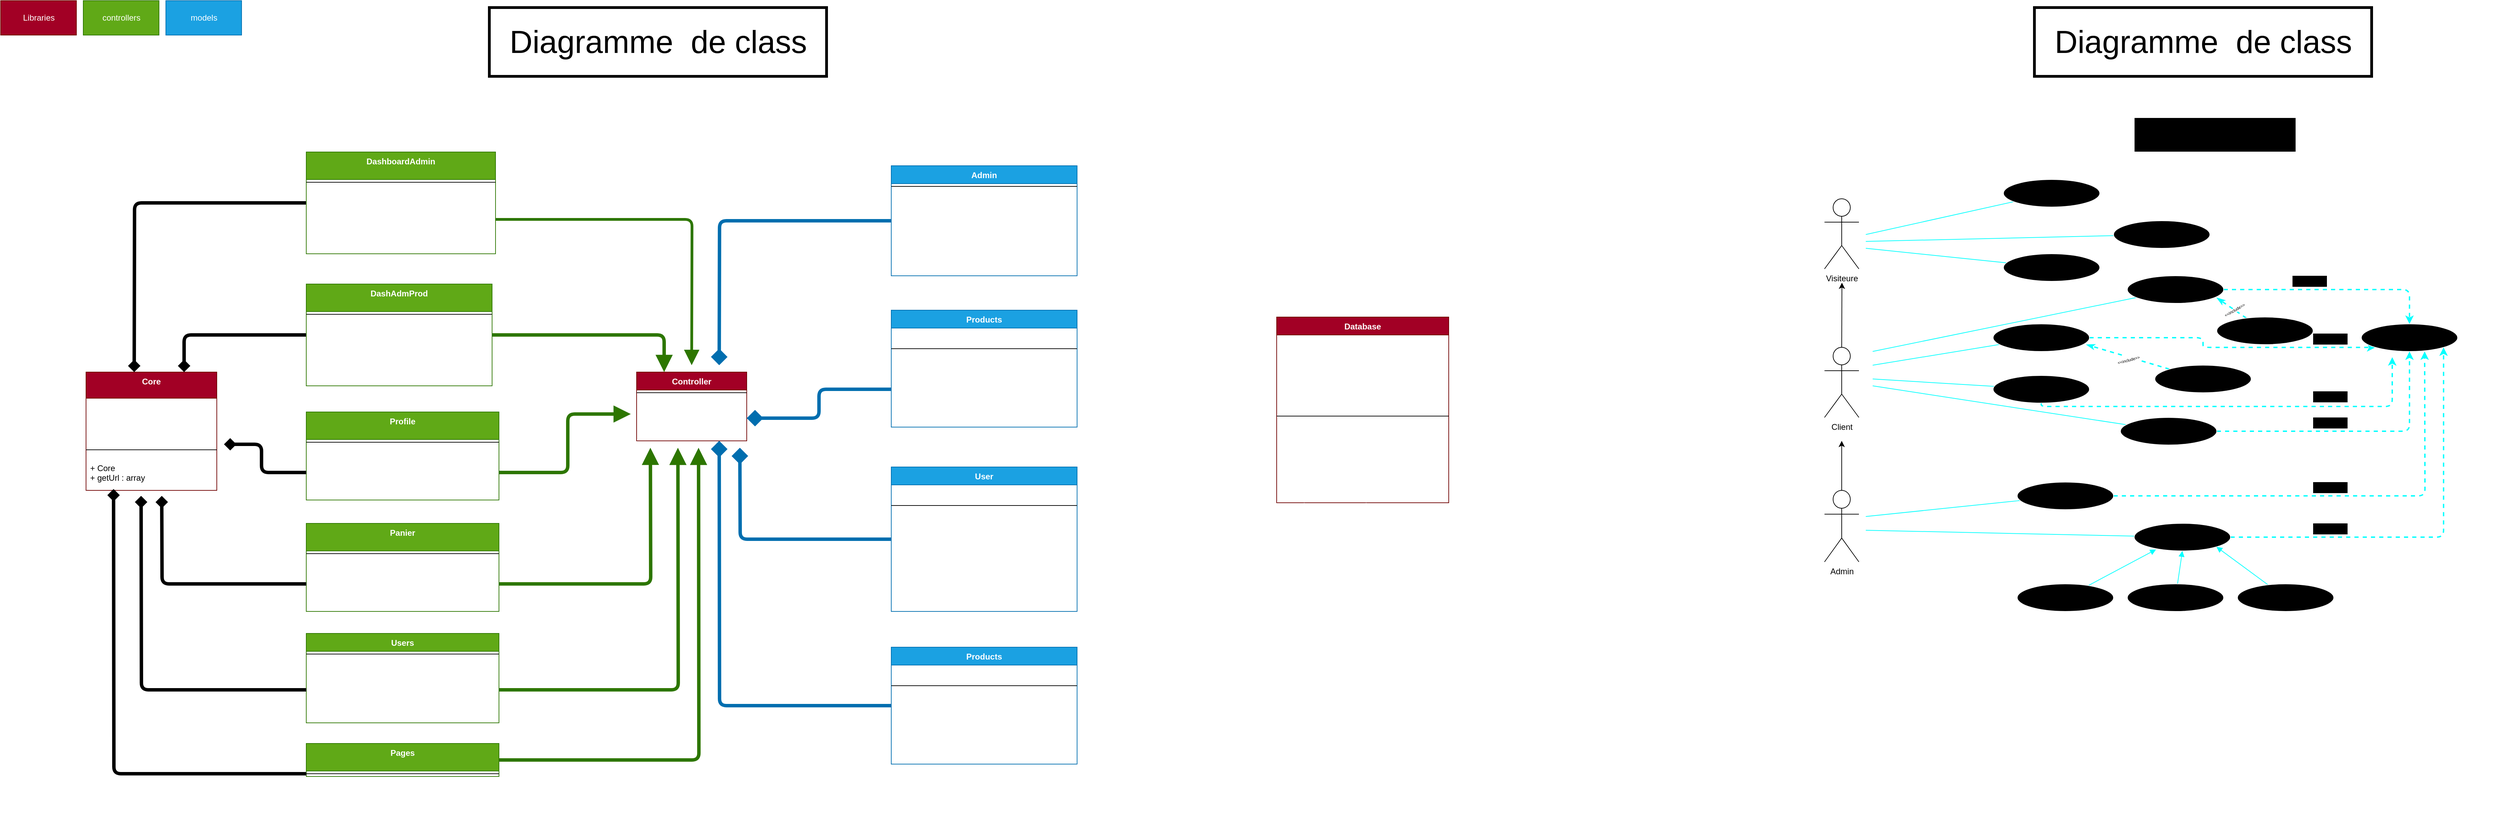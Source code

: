 <mxfile>
    <diagram id="2QA6UR-krt0bM7Kzs4Fd" name="Page-1">
        <mxGraphModel dx="762" dy="575" grid="1" gridSize="10" guides="1" tooltips="1" connect="1" arrows="1" fold="1" page="1" pageScale="1" pageWidth="827" pageHeight="1169" math="0" shadow="0">
            <root>
                <mxCell id="0"/>
                <mxCell id="1" parent="0"/>
                <mxCell id="36" value="Core" style="swimlane;fontStyle=1;align=center;verticalAlign=top;childLayout=stackLayout;horizontal=1;startSize=38;horizontalStack=0;resizeParent=1;resizeParentMax=0;resizeLast=0;collapsible=1;marginBottom=0;fillColor=#a20025;fontColor=#ffffff;strokeColor=#6F0000;" parent="1" vertex="1">
                    <mxGeometry x="124" y="540" width="190" height="172" as="geometry"/>
                </mxCell>
                <mxCell id="37" value="# currentController : string&#10;# currentMethod:string&#10;# params: array" style="text;strokeColor=none;fillColor=none;align=left;verticalAlign=top;spacingLeft=4;spacingRight=4;overflow=hidden;rotatable=0;points=[[0,0.5],[1,0.5]];portConstraint=eastwest;fontColor=#FFFFFF;" parent="36" vertex="1">
                    <mxGeometry y="38" width="190" height="62" as="geometry"/>
                </mxCell>
                <mxCell id="38" value="" style="line;strokeWidth=1;fillColor=none;align=left;verticalAlign=middle;spacingTop=-1;spacingLeft=3;spacingRight=3;rotatable=0;labelPosition=right;points=[];portConstraint=eastwest;" parent="36" vertex="1">
                    <mxGeometry y="100" width="190" height="26" as="geometry"/>
                </mxCell>
                <mxCell id="39" value="+ Core &#10;+ getUrl : array " style="text;strokeColor=none;fillColor=none;align=left;verticalAlign=top;spacingLeft=4;spacingRight=4;overflow=hidden;rotatable=0;points=[[0,0.5],[1,0.5]];portConstraint=eastwest;" parent="36" vertex="1">
                    <mxGeometry y="126" width="190" height="46" as="geometry"/>
                </mxCell>
                <mxCell id="40" value="Controller" style="swimlane;fontStyle=1;align=center;verticalAlign=top;childLayout=stackLayout;horizontal=1;startSize=26;horizontalStack=0;resizeParent=1;resizeParentMax=0;resizeLast=0;collapsible=1;marginBottom=0;fontColor=#ffffff;fillColor=#a20025;strokeColor=#6F0000;" parent="1" vertex="1">
                    <mxGeometry x="924" y="540" width="160" height="100" as="geometry"/>
                </mxCell>
                <mxCell id="42" value="" style="line;strokeWidth=1;fillColor=none;align=left;verticalAlign=middle;spacingTop=-1;spacingLeft=3;spacingRight=3;rotatable=0;labelPosition=right;points=[];portConstraint=eastwest;fontColor=#FFFFFF;" parent="40" vertex="1">
                    <mxGeometry y="26" width="160" height="8" as="geometry"/>
                </mxCell>
                <mxCell id="43" value="+ model(model: string)&#10;+ view(view:string)" style="text;strokeColor=none;fillColor=none;align=left;verticalAlign=top;spacingLeft=4;spacingRight=4;overflow=hidden;rotatable=0;points=[[0,0.5],[1,0.5]];portConstraint=eastwest;fontColor=#FFFFFF;" parent="40" vertex="1">
                    <mxGeometry y="34" width="160" height="66" as="geometry"/>
                </mxCell>
                <mxCell id="44" value="Database" style="swimlane;fontStyle=1;align=center;verticalAlign=top;childLayout=stackLayout;horizontal=1;startSize=26;horizontalStack=0;resizeParent=1;resizeParentMax=0;resizeLast=0;collapsible=1;marginBottom=0;fontColor=#ffffff;fillColor=#a20025;strokeColor=#6F0000;" parent="1" vertex="1">
                    <mxGeometry x="1854" y="460" width="250" height="270" as="geometry"/>
                </mxCell>
                <mxCell id="45" value="- host:string&#10;- user : string&#10;- pass : string&#10;- dbname : string&#10;- dbh : string&#10;- stmt : string&#10;- error : string" style="text;strokeColor=none;fillColor=none;align=left;verticalAlign=top;spacingLeft=4;spacingRight=4;overflow=hidden;rotatable=0;points=[[0,0.5],[1,0.5]];portConstraint=eastwest;fontColor=#FFFFFF;" parent="44" vertex="1">
                    <mxGeometry y="26" width="250" height="114" as="geometry"/>
                </mxCell>
                <mxCell id="46" value="" style="line;strokeWidth=1;fillColor=none;align=left;verticalAlign=middle;spacingTop=-1;spacingLeft=3;spacingRight=3;rotatable=0;labelPosition=right;points=[];portConstraint=eastwest;fontColor=#FFFFFF;" parent="44" vertex="1">
                    <mxGeometry y="140" width="250" height="8" as="geometry"/>
                </mxCell>
                <mxCell id="47" value="+ Database&#10;+ query (sql : string)&#10;+ bind(param:string,value:string,type: null)&#10;+ execute&#10;+ resultSet(): array&#10;+ single() : obj&#10;+ rowCount() : " style="text;strokeColor=none;fillColor=none;align=left;verticalAlign=top;spacingLeft=4;spacingRight=4;overflow=hidden;rotatable=0;points=[[0,0.5],[1,0.5]];portConstraint=eastwest;fontColor=#FFFFFF;" parent="44" vertex="1">
                    <mxGeometry y="148" width="250" height="122" as="geometry"/>
                </mxCell>
                <mxCell id="124" style="edgeStyle=orthogonalEdgeStyle;jumpStyle=none;jumpSize=21;html=1;endArrow=diamond;endFill=1;startSize=14;endSize=12;strokeColor=#006EAF;strokeWidth=5;fillColor=#1ba1e2;" parent="1" source="48" edge="1">
                    <mxGeometry relative="1" as="geometry">
                        <mxPoint x="1044" y="530" as="targetPoint"/>
                    </mxGeometry>
                </mxCell>
                <mxCell id="125" style="edgeStyle=orthogonalEdgeStyle;jumpStyle=none;jumpSize=21;html=1;endArrow=diamond;endFill=1;startSize=14;endSize=12;strokeColor=#FFFFFF;strokeWidth=5;" parent="1" source="48" edge="1">
                    <mxGeometry relative="1" as="geometry">
                        <mxPoint x="2034" y="450" as="targetPoint"/>
                    </mxGeometry>
                </mxCell>
                <mxCell id="48" value="Admin" style="swimlane;fontStyle=1;align=center;verticalAlign=top;childLayout=stackLayout;horizontal=1;startSize=26;horizontalStack=0;resizeParent=1;resizeParentMax=0;resizeLast=0;collapsible=1;marginBottom=0;fontColor=#ffffff;fillColor=#1ba1e2;strokeColor=#006EAF;" parent="1" vertex="1">
                    <mxGeometry x="1294" y="240" width="270" height="160" as="geometry"/>
                </mxCell>
                <mxCell id="50" value="" style="line;strokeWidth=1;fillColor=none;align=left;verticalAlign=middle;spacingTop=-1;spacingLeft=3;spacingRight=3;rotatable=0;labelPosition=right;points=[];portConstraint=eastwest;fontColor=#FFFFFF;" parent="48" vertex="1">
                    <mxGeometry y="26" width="270" height="8" as="geometry"/>
                </mxCell>
                <mxCell id="49" value="- db : string" style="text;strokeColor=none;fillColor=none;align=left;verticalAlign=top;spacingLeft=4;spacingRight=4;overflow=hidden;rotatable=0;points=[[0,0.5],[1,0.5]];portConstraint=eastwest;fontColor=#FFFFFF;" parent="48" vertex="1">
                    <mxGeometry y="34" width="270" height="26" as="geometry"/>
                </mxCell>
                <mxCell id="51" value="+ Admin&#10;+ signin (email, password)&#10;+ findAdminByEmail(email)&#10;+ findAdminByEmailAndReturnAdminData($id)" style="text;strokeColor=none;fillColor=none;align=left;verticalAlign=top;spacingLeft=4;spacingRight=4;overflow=hidden;rotatable=0;points=[[0,0.5],[1,0.5]];portConstraint=eastwest;fontColor=#FFFFFF;" parent="48" vertex="1">
                    <mxGeometry y="60" width="270" height="100" as="geometry"/>
                </mxCell>
                <mxCell id="52" value="Libraries" style="html=1;fontColor=#ffffff;fillColor=#a20025;strokeColor=#6F0000;" parent="1" vertex="1">
                    <mxGeometry width="110" height="50" as="geometry"/>
                </mxCell>
                <mxCell id="53" value="controllers" style="html=1;fontColor=#ffffff;fillColor=#60a917;strokeColor=#2D7600;" parent="1" vertex="1">
                    <mxGeometry x="120" width="110" height="50" as="geometry"/>
                </mxCell>
                <mxCell id="54" value="models" style="html=1;fontColor=#ffffff;fillColor=#1ba1e2;strokeColor=#006EAF;" parent="1" vertex="1">
                    <mxGeometry x="240" width="110" height="50" as="geometry"/>
                </mxCell>
                <mxCell id="122" style="edgeStyle=orthogonalEdgeStyle;jumpStyle=none;jumpSize=21;html=1;endArrow=diamond;endFill=1;startSize=14;endSize=12;strokeColor=#006EAF;strokeWidth=5;fillColor=#1ba1e2;" parent="1" source="60" edge="1">
                    <mxGeometry relative="1" as="geometry">
                        <mxPoint x="1074" y="650" as="targetPoint"/>
                    </mxGeometry>
                </mxCell>
                <mxCell id="128" style="edgeStyle=orthogonalEdgeStyle;jumpStyle=none;jumpSize=21;html=1;endArrow=diamond;endFill=1;startSize=14;endSize=12;strokeColor=#FFFFFF;strokeWidth=5;" parent="1" source="60" edge="1">
                    <mxGeometry relative="1" as="geometry">
                        <mxPoint x="1894" y="730" as="targetPoint"/>
                        <Array as="points">
                            <mxPoint x="1894" y="783"/>
                        </Array>
                    </mxGeometry>
                </mxCell>
                <mxCell id="60" value="User" style="swimlane;fontStyle=1;align=center;verticalAlign=top;childLayout=stackLayout;horizontal=1;startSize=26;horizontalStack=0;resizeParent=1;resizeParentMax=0;resizeLast=0;collapsible=1;marginBottom=0;fontColor=#ffffff;fillColor=#1ba1e2;strokeColor=#006EAF;" parent="1" vertex="1">
                    <mxGeometry x="1294" y="678" width="270" height="210" as="geometry"/>
                </mxCell>
                <mxCell id="61" value="- db : string" style="text;strokeColor=none;fillColor=none;align=left;verticalAlign=top;spacingLeft=4;spacingRight=4;overflow=hidden;rotatable=0;points=[[0,0.5],[1,0.5]];portConstraint=eastwest;fontColor=#FFFFFF;" parent="60" vertex="1">
                    <mxGeometry y="26" width="270" height="26" as="geometry"/>
                </mxCell>
                <mxCell id="62" value="" style="line;strokeWidth=1;fillColor=none;align=left;verticalAlign=middle;spacingTop=-1;spacingLeft=3;spacingRight=3;rotatable=0;labelPosition=right;points=[];portConstraint=eastwest;fontColor=#FFFFFF;" parent="60" vertex="1">
                    <mxGeometry y="52" width="270" height="8" as="geometry"/>
                </mxCell>
                <mxCell id="63" value="+ User&#10;+ signup(data ; array)&#10;+ signin(email :string, password)&#10;+ getAllUser() : array&#10;+ findUserByEmail(email :string)&#10;+ getUserById(id)&#10;+ findUserByEmailAndReturnUserData(email)&#10;+ editeProfile(data: array, id)" style="text;strokeColor=none;fillColor=none;align=left;verticalAlign=top;spacingLeft=4;spacingRight=4;overflow=hidden;rotatable=0;points=[[0,0.5],[1,0.5]];portConstraint=eastwest;fontColor=#FFFFFF;" parent="60" vertex="1">
                    <mxGeometry y="60" width="270" height="150" as="geometry"/>
                </mxCell>
                <mxCell id="127" style="edgeStyle=orthogonalEdgeStyle;jumpStyle=none;jumpSize=21;html=1;endArrow=diamond;endFill=1;startSize=14;endSize=12;strokeColor=#FFFFFF;strokeWidth=5;" parent="1" source="64" edge="1">
                    <mxGeometry relative="1" as="geometry">
                        <mxPoint x="1844" y="535.0" as="targetPoint"/>
                    </mxGeometry>
                </mxCell>
                <mxCell id="64" value="Products" style="swimlane;fontStyle=1;align=center;verticalAlign=top;childLayout=stackLayout;horizontal=1;startSize=26;horizontalStack=0;resizeParent=1;resizeParentMax=0;resizeLast=0;collapsible=1;marginBottom=0;fontColor=#ffffff;fillColor=#1ba1e2;strokeColor=#006EAF;" parent="1" vertex="1">
                    <mxGeometry x="1294" y="450" width="270" height="170" as="geometry"/>
                </mxCell>
                <mxCell id="65" value="- db : string" style="text;strokeColor=none;fillColor=none;align=left;verticalAlign=top;spacingLeft=4;spacingRight=4;overflow=hidden;rotatable=0;points=[[0,0.5],[1,0.5]];portConstraint=eastwest;fontColor=#FFFFFF;" parent="64" vertex="1">
                    <mxGeometry y="26" width="270" height="26" as="geometry"/>
                </mxCell>
                <mxCell id="66" value="" style="line;strokeWidth=1;fillColor=none;align=left;verticalAlign=middle;spacingTop=-1;spacingLeft=3;spacingRight=3;rotatable=0;labelPosition=right;points=[];portConstraint=eastwest;fontColor=#FFFFFF;" parent="64" vertex="1">
                    <mxGeometry y="52" width="270" height="8" as="geometry"/>
                </mxCell>
                <mxCell id="67" value="+ Products&#10;+ affichageProduct() : array&#10;+ addProduct(data : array)&#10;+ editeProduct(data, id)&#10;+ getprodById(id)&#10;+ deleteProduct(id)" style="text;strokeColor=none;fillColor=none;align=left;verticalAlign=top;spacingLeft=4;spacingRight=4;overflow=hidden;rotatable=0;points=[[0,0.5],[1,0.5]];portConstraint=eastwest;fontColor=#FFFFFF;" parent="64" vertex="1">
                    <mxGeometry y="60" width="270" height="110" as="geometry"/>
                </mxCell>
                <mxCell id="98" style="edgeStyle=orthogonalEdgeStyle;html=1;strokeWidth=5;endArrow=diamond;endFill=1;" parent="1" source="72" edge="1">
                    <mxGeometry relative="1" as="geometry">
                        <mxPoint x="194" y="540" as="targetPoint"/>
                    </mxGeometry>
                </mxCell>
                <mxCell id="72" value="DashboardAdmin" style="swimlane;fontStyle=1;align=center;verticalAlign=top;childLayout=stackLayout;horizontal=1;startSize=40;horizontalStack=0;resizeParent=1;resizeParentMax=0;resizeLast=0;collapsible=1;marginBottom=0;fontColor=#ffffff;fillColor=#60a917;strokeColor=#2D7600;" parent="1" vertex="1">
                    <mxGeometry x="444" y="220" width="275" height="148" as="geometry"/>
                </mxCell>
                <mxCell id="74" value="" style="line;strokeWidth=1;fillColor=none;align=left;verticalAlign=middle;spacingTop=-1;spacingLeft=3;spacingRight=3;rotatable=0;labelPosition=right;points=[];portConstraint=eastwest;fontColor=#FFFFFF;" parent="72" vertex="1">
                    <mxGeometry y="40" width="275" height="8" as="geometry"/>
                </mxCell>
                <mxCell id="75" value="+ DashboardAdmin&#10;+ dashAdm&#10;+ dashAdmUse&#10;+ dashIndex&#10;+ creatSessionAdmin(admin)&#10;+ logout()" style="text;strokeColor=none;fillColor=none;align=left;verticalAlign=top;spacingLeft=4;spacingRight=4;overflow=hidden;rotatable=0;points=[[0,0.5],[1,0.5]];portConstraint=eastwest;fontColor=#FFFFFF;" parent="72" vertex="1">
                    <mxGeometry y="48" width="275" height="100" as="geometry"/>
                </mxCell>
                <mxCell id="76" value="Users" style="swimlane;fontStyle=1;align=center;verticalAlign=top;childLayout=stackLayout;horizontal=1;startSize=26;horizontalStack=0;resizeParent=1;resizeParentMax=0;resizeLast=0;collapsible=1;marginBottom=0;fontColor=#ffffff;fillColor=#60a917;strokeColor=#2D7600;" parent="1" vertex="1">
                    <mxGeometry x="444" y="920" width="280" height="130" as="geometry"/>
                </mxCell>
                <mxCell id="78" value="" style="line;strokeWidth=1;fillColor=none;align=left;verticalAlign=middle;spacingTop=-1;spacingLeft=3;spacingRight=3;rotatable=0;labelPosition=right;points=[];portConstraint=eastwest;fontColor=#FFFFFF;" parent="76" vertex="1">
                    <mxGeometry y="26" width="280" height="8" as="geometry"/>
                </mxCell>
                <mxCell id="79" value="+ Users&#10;+ signup&#10;+ signin&#10;+ creatSessionUser(user)&#10;+ logout" style="text;strokeColor=none;fillColor=none;align=left;verticalAlign=top;spacingLeft=4;spacingRight=4;overflow=hidden;rotatable=0;points=[[0,0.5],[1,0.5]];portConstraint=eastwest;fontColor=#FFFFFF;" parent="76" vertex="1">
                    <mxGeometry y="34" width="280" height="96" as="geometry"/>
                </mxCell>
                <mxCell id="81" value="Profile" style="swimlane;fontStyle=1;align=center;verticalAlign=top;childLayout=stackLayout;horizontal=1;startSize=40;horizontalStack=0;resizeParent=1;resizeParentMax=0;resizeLast=0;collapsible=1;marginBottom=0;fontColor=#ffffff;fillColor=#60a917;strokeColor=#2D7600;" parent="1" vertex="1">
                    <mxGeometry x="444" y="598" width="280" height="128" as="geometry"/>
                </mxCell>
                <mxCell id="82" value="" style="line;strokeWidth=1;fillColor=none;align=left;verticalAlign=middle;spacingTop=-1;spacingLeft=3;spacingRight=3;rotatable=0;labelPosition=right;points=[];portConstraint=eastwest;fontColor=#FFFFFF;" parent="81" vertex="1">
                    <mxGeometry y="40" width="280" height="8" as="geometry"/>
                </mxCell>
                <mxCell id="83" value="+ Profile&#10;+ findUserByEmailAndReturnUserData()&#10;+ editeProfile(id)&#10;+ createnewUserSession(data)" style="text;strokeColor=none;fillColor=none;align=left;verticalAlign=top;spacingLeft=4;spacingRight=4;overflow=hidden;rotatable=0;points=[[0,0.5],[1,0.5]];portConstraint=eastwest;fontColor=#FFFFFF;" parent="81" vertex="1">
                    <mxGeometry y="48" width="280" height="80" as="geometry"/>
                </mxCell>
                <mxCell id="99" style="edgeStyle=orthogonalEdgeStyle;html=1;strokeWidth=5;endArrow=diamond;endFill=1;entryX=0.75;entryY=0;entryDx=0;entryDy=0;" parent="1" source="84" target="36" edge="1">
                    <mxGeometry relative="1" as="geometry">
                        <mxPoint x="233" y="570" as="targetPoint"/>
                    </mxGeometry>
                </mxCell>
                <mxCell id="109" style="edgeStyle=orthogonalEdgeStyle;jumpStyle=none;jumpSize=21;html=1;endArrow=block;endFill=1;startSize=14;endSize=12;strokeColor=#2D7600;strokeWidth=5;entryX=0.25;entryY=0;entryDx=0;entryDy=0;fillColor=#60a917;" parent="1" source="84" target="40" edge="1">
                    <mxGeometry relative="1" as="geometry">
                        <mxPoint x="972" y="510" as="targetPoint"/>
                    </mxGeometry>
                </mxCell>
                <mxCell id="84" value="DashAdmProd" style="swimlane;fontStyle=1;align=center;verticalAlign=top;childLayout=stackLayout;horizontal=1;startSize=40;horizontalStack=0;resizeParent=1;resizeParentMax=0;resizeLast=0;collapsible=1;marginBottom=0;fontColor=#ffffff;fillColor=#60a917;strokeColor=#2D7600;" parent="1" vertex="1">
                    <mxGeometry x="444" y="412" width="270" height="148" as="geometry"/>
                </mxCell>
                <mxCell id="85" value="" style="line;strokeWidth=1;fillColor=none;align=left;verticalAlign=middle;spacingTop=-1;spacingLeft=3;spacingRight=3;rotatable=0;labelPosition=right;points=[];portConstraint=eastwest;fontColor=#FFFFFF;" parent="84" vertex="1">
                    <mxGeometry y="40" width="270" height="8" as="geometry"/>
                </mxCell>
                <mxCell id="86" value="+ DashAdmProd&#10;+ dashProd&#10;+ addProd&#10;+ editeProd(id)&#10;+ delete(id)" style="text;strokeColor=none;fillColor=none;align=left;verticalAlign=top;spacingLeft=4;spacingRight=4;overflow=hidden;rotatable=0;points=[[0,0.5],[1,0.5]];portConstraint=eastwest;fontColor=#FFFFFF;" parent="84" vertex="1">
                    <mxGeometry y="48" width="270" height="100" as="geometry"/>
                </mxCell>
                <mxCell id="88" value="Panier" style="swimlane;fontStyle=1;align=center;verticalAlign=top;childLayout=stackLayout;horizontal=1;startSize=40;horizontalStack=0;resizeParent=1;resizeParentMax=0;resizeLast=0;collapsible=1;marginBottom=0;fontColor=#ffffff;fillColor=#60a917;strokeColor=#2D7600;" parent="1" vertex="1">
                    <mxGeometry x="444" y="760" width="280" height="128" as="geometry"/>
                </mxCell>
                <mxCell id="89" value="" style="line;strokeWidth=1;fillColor=none;align=left;verticalAlign=middle;spacingTop=-1;spacingLeft=3;spacingRight=3;rotatable=0;labelPosition=right;points=[];portConstraint=eastwest;fontColor=#FFFFFF;" parent="88" vertex="1">
                    <mxGeometry y="40" width="280" height="8" as="geometry"/>
                </mxCell>
                <mxCell id="90" value="+ Profile&#10;+ findUserByEmailAndReturnUserData()&#10;+ editeProfile(id)&#10;+ createnewUserSession(data)" style="text;strokeColor=none;fillColor=none;align=left;verticalAlign=top;spacingLeft=4;spacingRight=4;overflow=hidden;rotatable=0;points=[[0,0.5],[1,0.5]];portConstraint=eastwest;fontColor=#FFFFFF;" parent="88" vertex="1">
                    <mxGeometry y="48" width="280" height="80" as="geometry"/>
                </mxCell>
                <mxCell id="113" style="edgeStyle=orthogonalEdgeStyle;jumpStyle=none;jumpSize=21;html=1;endArrow=block;endFill=1;startSize=14;endSize=12;strokeColor=#2D7600;strokeWidth=5;fillColor=#60a917;" parent="1" source="68" edge="1">
                    <mxGeometry relative="1" as="geometry">
                        <mxPoint x="1014" y="650" as="targetPoint"/>
                    </mxGeometry>
                </mxCell>
                <mxCell id="68" value="Pages" style="swimlane;fontStyle=1;align=center;verticalAlign=top;childLayout=stackLayout;horizontal=1;startSize=40;horizontalStack=0;resizeParent=1;resizeParentMax=0;resizeLast=0;collapsible=1;marginBottom=0;fontColor=#ffffff;fillColor=#60a917;strokeColor=#2D7600;" parent="1" vertex="1">
                    <mxGeometry x="444" y="1080" width="280" height="48" as="geometry"/>
                </mxCell>
                <mxCell id="70" value="" style="line;strokeWidth=1;fillColor=none;align=left;verticalAlign=middle;spacingTop=-1;spacingLeft=3;spacingRight=3;rotatable=0;labelPosition=right;points=[];portConstraint=eastwest;fontColor=#FFFFFF;" parent="68" vertex="1">
                    <mxGeometry y="40" width="280" height="8" as="geometry"/>
                </mxCell>
                <mxCell id="100" style="edgeStyle=orthogonalEdgeStyle;html=1;strokeWidth=5;endArrow=diamond;endFill=1;entryX=1.055;entryY=1.081;entryDx=0;entryDy=0;entryPerimeter=0;" parent="1" source="83" target="37" edge="1">
                    <mxGeometry relative="1" as="geometry">
                        <mxPoint x="314" y="664" as="targetPoint"/>
                    </mxGeometry>
                </mxCell>
                <mxCell id="101" style="edgeStyle=orthogonalEdgeStyle;html=1;strokeWidth=5;endArrow=diamond;endFill=1;" parent="1" source="90" edge="1">
                    <mxGeometry relative="1" as="geometry">
                        <mxPoint x="234" y="720" as="targetPoint"/>
                    </mxGeometry>
                </mxCell>
                <mxCell id="102" style="edgeStyle=orthogonalEdgeStyle;html=1;strokeWidth=5;endArrow=diamond;endFill=1;" parent="1" source="79" edge="1">
                    <mxGeometry relative="1" as="geometry">
                        <mxPoint x="204" y="720" as="targetPoint"/>
                    </mxGeometry>
                </mxCell>
                <mxCell id="103" style="edgeStyle=orthogonalEdgeStyle;html=1;strokeWidth=5;endArrow=diamond;endFill=1;" parent="1" source="70" edge="1">
                    <mxGeometry relative="1" as="geometry">
                        <mxPoint x="164" y="710" as="targetPoint"/>
                    </mxGeometry>
                </mxCell>
                <mxCell id="107" style="edgeStyle=orthogonalEdgeStyle;html=1;exitX=1;exitY=0.5;exitDx=0;exitDy=0;endArrow=block;endFill=1;endSize=12;jumpSize=21;jumpStyle=none;fillColor=#60a917;strokeColor=#2D7600;startSize=14;strokeWidth=4;" parent="1" source="75" edge="1">
                    <mxGeometry relative="1" as="geometry">
                        <mxPoint x="1004" y="530" as="targetPoint"/>
                    </mxGeometry>
                </mxCell>
                <mxCell id="110" style="edgeStyle=orthogonalEdgeStyle;jumpStyle=none;jumpSize=21;html=1;endArrow=block;endFill=1;startSize=14;endSize=12;strokeColor=#2D7600;strokeWidth=5;entryX=-0.053;entryY=0.409;entryDx=0;entryDy=0;fillColor=#60a917;entryPerimeter=0;" parent="1" source="83" target="43" edge="1">
                    <mxGeometry relative="1" as="geometry">
                        <mxPoint x="904" y="643" as="targetPoint"/>
                    </mxGeometry>
                </mxCell>
                <mxCell id="111" style="edgeStyle=orthogonalEdgeStyle;jumpStyle=none;jumpSize=21;html=1;endArrow=block;endFill=1;startSize=14;endSize=12;strokeColor=#2D7600;strokeWidth=5;fillColor=#60a917;" parent="1" source="90" edge="1">
                    <mxGeometry relative="1" as="geometry">
                        <mxPoint x="944" y="650" as="targetPoint"/>
                    </mxGeometry>
                </mxCell>
                <mxCell id="112" style="edgeStyle=orthogonalEdgeStyle;jumpStyle=none;jumpSize=21;html=1;endArrow=block;endFill=1;startSize=14;endSize=12;strokeColor=#2D7600;strokeWidth=5;fillColor=#60a917;" parent="1" source="79" edge="1">
                    <mxGeometry relative="1" as="geometry">
                        <mxPoint x="984" y="650" as="targetPoint"/>
                    </mxGeometry>
                </mxCell>
                <mxCell id="71" value="+ Pages&#10;+ index&#10;+ panier" style="text;strokeColor=none;fillColor=none;align=left;verticalAlign=top;spacingLeft=4;spacingRight=4;overflow=hidden;rotatable=0;points=[[0,0.5],[1,0.5]];portConstraint=eastwest;fontColor=#FFFFFF;" parent="1" vertex="1">
                    <mxGeometry x="444" y="1120" width="280" height="76" as="geometry"/>
                </mxCell>
                <mxCell id="121" style="edgeStyle=orthogonalEdgeStyle;jumpStyle=none;jumpSize=21;html=1;endArrow=diamond;endFill=1;startSize=14;endSize=12;strokeColor=#006EAF;strokeWidth=5;fillColor=#1ba1e2;" parent="1" source="117" edge="1">
                    <mxGeometry relative="1" as="geometry">
                        <mxPoint x="1044" y="640" as="targetPoint"/>
                    </mxGeometry>
                </mxCell>
                <mxCell id="129" style="edgeStyle=orthogonalEdgeStyle;jumpStyle=none;jumpSize=21;html=1;endArrow=diamond;endFill=1;startSize=14;endSize=12;strokeColor=#FFFFFF;strokeWidth=5;entryX=0.52;entryY=1;entryDx=0;entryDy=0;entryPerimeter=0;" parent="1" source="117" target="47" edge="1">
                    <mxGeometry relative="1" as="geometry">
                        <mxPoint x="1984" y="740.0" as="targetPoint"/>
                        <Array as="points">
                            <mxPoint x="1984" y="1000"/>
                        </Array>
                    </mxGeometry>
                </mxCell>
                <mxCell id="117" value="Products" style="swimlane;fontStyle=1;align=center;verticalAlign=top;childLayout=stackLayout;horizontal=1;startSize=26;horizontalStack=0;resizeParent=1;resizeParentMax=0;resizeLast=0;collapsible=1;marginBottom=0;fontColor=#ffffff;fillColor=#1ba1e2;strokeColor=#006EAF;" parent="1" vertex="1">
                    <mxGeometry x="1294" y="940" width="270" height="170" as="geometry"/>
                </mxCell>
                <mxCell id="118" value="- db : string" style="text;strokeColor=none;fillColor=none;align=left;verticalAlign=top;spacingLeft=4;spacingRight=4;overflow=hidden;rotatable=0;points=[[0,0.5],[1,0.5]];portConstraint=eastwest;fontColor=#FFFFFF;" parent="117" vertex="1">
                    <mxGeometry y="26" width="270" height="26" as="geometry"/>
                </mxCell>
                <mxCell id="119" value="" style="line;strokeWidth=1;fillColor=none;align=left;verticalAlign=middle;spacingTop=-1;spacingLeft=3;spacingRight=3;rotatable=0;labelPosition=right;points=[];portConstraint=eastwest;fontColor=#FFFFFF;" parent="117" vertex="1">
                    <mxGeometry y="52" width="270" height="8" as="geometry"/>
                </mxCell>
                <mxCell id="120" value="+ Products&#10;+ affichageProduct() : array&#10;+ addProduct(data : array)&#10;+ editeProduct(data, id)&#10;+ getprodById(id)&#10;+ deleteProduct(id)" style="text;strokeColor=none;fillColor=none;align=left;verticalAlign=top;spacingLeft=4;spacingRight=4;overflow=hidden;rotatable=0;points=[[0,0.5],[1,0.5]];portConstraint=eastwest;fontColor=#FFFFFF;" parent="117" vertex="1">
                    <mxGeometry y="60" width="270" height="110" as="geometry"/>
                </mxCell>
                <mxCell id="123" style="edgeStyle=orthogonalEdgeStyle;jumpStyle=none;jumpSize=21;html=1;entryX=1;entryY=0.5;entryDx=0;entryDy=0;endArrow=diamond;endFill=1;startSize=14;endSize=12;strokeColor=#006EAF;strokeWidth=5;fillColor=#1ba1e2;" parent="1" source="67" target="43" edge="1">
                    <mxGeometry relative="1" as="geometry"/>
                </mxCell>
                <mxCell id="130" value="&lt;font style=&quot;font-size: 46px&quot;&gt;Diagramme&amp;nbsp; de class&lt;/font&gt;" style="html=1;strokeWidth=4;" parent="1" vertex="1">
                    <mxGeometry x="710" y="10" width="490" height="100" as="geometry"/>
                </mxCell>
                <mxCell id="131" value="&lt;font style=&quot;font-size: 46px&quot;&gt;Diagramme&amp;nbsp; de class&lt;/font&gt;" style="html=1;strokeWidth=4;" parent="1" vertex="1">
                    <mxGeometry x="2955" y="10" width="490" height="100" as="geometry"/>
                </mxCell>
                <mxCell id="132" value="Visiteure" style="shape=umlActor;verticalLabelPosition=bottom;verticalAlign=top;html=1;" parent="1" vertex="1">
                    <mxGeometry x="2650" y="288" width="50" height="102" as="geometry"/>
                </mxCell>
                <mxCell id="135" style="edgeStyle=none;html=1;exitX=0.5;exitY=0;exitDx=0;exitDy=0;exitPerimeter=0;" parent="1" source="133" edge="1">
                    <mxGeometry relative="1" as="geometry">
                        <mxPoint x="2675.333" y="410" as="targetPoint"/>
                    </mxGeometry>
                </mxCell>
                <mxCell id="133" value="Client" style="shape=umlActor;verticalLabelPosition=bottom;verticalAlign=top;html=1;" parent="1" vertex="1">
                    <mxGeometry x="2650" y="504" width="50" height="102" as="geometry"/>
                </mxCell>
                <mxCell id="138" style="edgeStyle=none;html=1;" parent="1" source="136" edge="1">
                    <mxGeometry relative="1" as="geometry">
                        <mxPoint x="2675" y="640" as="targetPoint"/>
                    </mxGeometry>
                </mxCell>
                <mxCell id="136" value="Admin" style="shape=umlActor;verticalLabelPosition=bottom;verticalAlign=top;html=1;" parent="1" vertex="1">
                    <mxGeometry x="2650" y="712" width="50" height="104" as="geometry"/>
                </mxCell>
                <mxCell id="141" value="" style="whiteSpace=wrap;html=1;aspect=fixed;strokeColor=#FFFFFF;fillColor=#FFFFFF;" parent="1" vertex="1">
                    <mxGeometry x="2790" y="170" width="840" height="840" as="geometry"/>
                </mxCell>
                <mxCell id="146" style="edgeStyle=none;html=1;endArrow=none;endFill=0;strokeColor=#00FFFF;" parent="1" source="142" edge="1">
                    <mxGeometry relative="1" as="geometry">
                        <mxPoint x="2710" y="340" as="targetPoint"/>
                    </mxGeometry>
                </mxCell>
                <mxCell id="142" value="Sinscrire" style="ellipse;whiteSpace=wrap;html=1;strokeColor=#FFFFFF;fillColor=#000000;" parent="1" vertex="1">
                    <mxGeometry x="2910" y="260" width="140" height="40" as="geometry"/>
                </mxCell>
                <mxCell id="148" style="edgeStyle=none;html=1;endArrow=none;endFill=0;strokeColor=#00FFFF;" parent="1" source="143" edge="1">
                    <mxGeometry relative="1" as="geometry">
                        <mxPoint x="2710.0" y="360.0" as="targetPoint"/>
                    </mxGeometry>
                </mxCell>
                <mxCell id="143" value="contacter service Clt" style="ellipse;whiteSpace=wrap;html=1;strokeColor=#FFFFFF;fillColor=#000000;" parent="1" vertex="1">
                    <mxGeometry x="2910" y="368" width="140" height="40" as="geometry"/>
                </mxCell>
                <mxCell id="147" style="edgeStyle=none;html=1;endArrow=none;endFill=0;strokeColor=#00FFFF;" parent="1" source="144" edge="1">
                    <mxGeometry relative="1" as="geometry">
                        <mxPoint x="2710.0" y="350.0" as="targetPoint"/>
                    </mxGeometry>
                </mxCell>
                <mxCell id="144" value="Product &amp;amp; detail Prod" style="ellipse;whiteSpace=wrap;html=1;strokeColor=#FFFFFF;fillColor=#000000;" parent="1" vertex="1">
                    <mxGeometry x="3070" y="320" width="140" height="40" as="geometry"/>
                </mxCell>
                <mxCell id="176" style="edgeStyle=none;html=1;fontSize=6;endArrow=none;endFill=0;strokeColor=#00FFFF;" parent="1" source="149" edge="1">
                    <mxGeometry relative="1" as="geometry">
                        <mxPoint x="2720" y="510" as="targetPoint"/>
                    </mxGeometry>
                </mxCell>
                <mxCell id="183" style="edgeStyle=orthogonalEdgeStyle;html=1;entryX=0.5;entryY=0;entryDx=0;entryDy=0;dashed=1;fontSize=6;endArrow=classic;endFill=1;strokeColor=#00FFFF;strokeWidth=2;" parent="1" source="149" target="153" edge="1">
                    <mxGeometry relative="1" as="geometry"/>
                </mxCell>
                <mxCell id="149" value="Insert Prod in Panier" style="ellipse;whiteSpace=wrap;html=1;strokeColor=#FFFFFF;fillColor=#000000;" parent="1" vertex="1">
                    <mxGeometry x="3090" y="400" width="140" height="40" as="geometry"/>
                </mxCell>
                <mxCell id="174" style="edgeStyle=none;html=1;entryX=0.929;entryY=0.803;entryDx=0;entryDy=0;entryPerimeter=0;dashed=1;fontSize=6;endArrow=classicThin;endFill=1;strokeColor=#00FFFF;strokeWidth=2;" parent="1" source="150" target="149" edge="1">
                    <mxGeometry relative="1" as="geometry"/>
                </mxCell>
                <mxCell id="175" value="&amp;lt;&amp;lt;include&amp;gt;&amp;gt;" style="edgeLabel;html=1;align=center;verticalAlign=middle;resizable=0;points=[];fontSize=6;rotation=-30;" parent="174" vertex="1" connectable="0">
                    <mxGeometry x="-0.364" y="-1" relative="1" as="geometry">
                        <mxPoint x="-4" y="-1" as="offset"/>
                    </mxGeometry>
                </mxCell>
                <mxCell id="150" value="delete Prod in Panier" style="ellipse;whiteSpace=wrap;html=1;strokeColor=#FFFFFF;fillColor=#000000;" parent="1" vertex="1">
                    <mxGeometry x="3220" y="460" width="140" height="40" as="geometry"/>
                </mxCell>
                <mxCell id="165" style="edgeStyle=none;html=1;endArrow=none;endFill=0;strokeColor=#00FFFF;" parent="1" source="151" edge="1">
                    <mxGeometry relative="1" as="geometry">
                        <mxPoint x="2720" y="530" as="targetPoint"/>
                    </mxGeometry>
                </mxCell>
                <mxCell id="182" style="edgeStyle=orthogonalEdgeStyle;html=1;entryX=0;entryY=1;entryDx=0;entryDy=0;dashed=1;fontSize=6;endArrow=classic;endFill=1;strokeColor=#00FFFF;strokeWidth=2;" parent="1" source="151" target="153" edge="1">
                    <mxGeometry relative="1" as="geometry">
                        <Array as="points">
                            <mxPoint x="3200" y="490"/>
                            <mxPoint x="3200" y="504"/>
                        </Array>
                    </mxGeometry>
                </mxCell>
                <mxCell id="151" value="Access Profile" style="ellipse;whiteSpace=wrap;html=1;strokeColor=#FFFFFF;fillColor=#000000;" parent="1" vertex="1">
                    <mxGeometry x="2895" y="470" width="140" height="40" as="geometry"/>
                </mxCell>
                <mxCell id="167" style="edgeStyle=none;html=1;entryX=0.969;entryY=0.753;entryDx=0;entryDy=0;entryPerimeter=0;endArrow=classicThin;endFill=1;strokeColor=#00FFFF;dashed=1;strokeWidth=2;" parent="1" source="152" target="151" edge="1">
                    <mxGeometry relative="1" as="geometry">
                        <Array as="points"/>
                    </mxGeometry>
                </mxCell>
                <mxCell id="168" value="&lt;font style=&quot;font-size: 6px&quot;&gt;&amp;lt;&amp;lt;include&amp;gt;&amp;gt;&lt;/font&gt;" style="edgeLabel;html=1;align=center;verticalAlign=middle;resizable=0;points=[];rotation=-15;" parent="167" vertex="1" connectable="0">
                    <mxGeometry x="-0.248" y="-1" relative="1" as="geometry">
                        <mxPoint x="-16" y="-1" as="offset"/>
                    </mxGeometry>
                </mxCell>
                <mxCell id="152" value="Update Profile" style="ellipse;whiteSpace=wrap;html=1;strokeColor=#FFFFFF;fillColor=#000000;" parent="1" vertex="1">
                    <mxGeometry x="3130" y="530" width="140" height="40" as="geometry"/>
                </mxCell>
                <mxCell id="153" value="Connection" style="ellipse;whiteSpace=wrap;html=1;strokeColor=#FFFFFF;fillColor=#000000;" parent="1" vertex="1">
                    <mxGeometry x="3430" y="470" width="140" height="40" as="geometry"/>
                </mxCell>
                <mxCell id="164" style="edgeStyle=none;html=1;endArrow=none;endFill=0;strokeColor=#00FFFF;" parent="1" source="154" edge="1">
                    <mxGeometry relative="1" as="geometry">
                        <mxPoint x="2720.0" y="550.0" as="targetPoint"/>
                    </mxGeometry>
                </mxCell>
                <mxCell id="181" style="edgeStyle=orthogonalEdgeStyle;html=1;entryX=0.321;entryY=1.209;entryDx=0;entryDy=0;entryPerimeter=0;dashed=1;fontSize=6;endArrow=classic;endFill=1;strokeColor=#00FFFF;strokeWidth=2;" parent="1" source="154" target="153" edge="1">
                    <mxGeometry relative="1" as="geometry">
                        <Array as="points">
                            <mxPoint x="2965" y="590"/>
                            <mxPoint x="3475" y="590"/>
                        </Array>
                    </mxGeometry>
                </mxCell>
                <mxCell id="154" value="passer les command&lt;span style=&quot;color: rgba(0 , 0 , 0 , 0) ; font-family: monospace ; font-size: 0px&quot;&gt;%3CmxGraphModel%3E%3Croot%3E%3CmxCell%20id%3D%220%22%2F%3E%3CmxCell%20id%3D%221%22%20parent%3D%220%22%2F%3E%3CmxCell%20id%3D%222%22%20value%3D%22Update%20Profile%22%20style%3D%22ellipse%3BwhiteSpace%3Dwrap%3Bhtml%3D1%3BstrokeColor%3D%23FFFFFF%3BfillColor%3D%23000000%3B%22%20vertex%3D%221%22%20parent%3D%221%22%3E%3CmxGeometry%20x%3D%223080%22%20y%3D%22510%22%20width%3D%22140%22%20height%3D%2240%22%20as%3D%22geometry%22%2F%3E%3C%2FmxCell%3E%3C%2Froot%3E%3C%2FmxGraphModel%3E&lt;/span&gt;" style="ellipse;whiteSpace=wrap;html=1;strokeColor=#FFFFFF;fillColor=#000000;" parent="1" vertex="1">
                    <mxGeometry x="2895" y="545" width="140" height="40" as="geometry"/>
                </mxCell>
                <mxCell id="163" style="edgeStyle=none;html=1;endArrow=none;endFill=0;strokeColor=#00FFFF;" parent="1" source="155" edge="1">
                    <mxGeometry relative="1" as="geometry">
                        <mxPoint x="2720.0" y="560.0" as="targetPoint"/>
                    </mxGeometry>
                </mxCell>
                <mxCell id="180" style="edgeStyle=orthogonalEdgeStyle;html=1;entryX=0.5;entryY=1;entryDx=0;entryDy=0;dashed=1;fontSize=6;endArrow=classic;endFill=1;strokeColor=#00FFFF;strokeWidth=2;" parent="1" source="155" target="153" edge="1">
                    <mxGeometry relative="1" as="geometry"/>
                </mxCell>
                <mxCell id="155" value="Deconnextion" style="ellipse;whiteSpace=wrap;html=1;strokeColor=#FFFFFF;fillColor=#000000;" parent="1" vertex="1">
                    <mxGeometry x="3080" y="606" width="140" height="40" as="geometry"/>
                </mxCell>
                <mxCell id="162" style="edgeStyle=none;html=1;endArrow=none;endFill=0;strokeColor=#00FFFF;" parent="1" source="156" edge="1">
                    <mxGeometry relative="1" as="geometry">
                        <mxPoint x="2710.0" y="750" as="targetPoint"/>
                    </mxGeometry>
                </mxCell>
                <mxCell id="179" style="edgeStyle=orthogonalEdgeStyle;html=1;dashed=1;fontSize=6;endArrow=classic;endFill=1;strokeColor=#00FFFF;strokeWidth=2;" parent="1" source="156" edge="1">
                    <mxGeometry relative="1" as="geometry">
                        <mxPoint x="3522" y="510" as="targetPoint"/>
                    </mxGeometry>
                </mxCell>
                <mxCell id="156" value="Action Commands" style="ellipse;whiteSpace=wrap;html=1;strokeColor=#FFFFFF;fillColor=#000000;" parent="1" vertex="1">
                    <mxGeometry x="2930" y="700" width="140" height="40" as="geometry"/>
                </mxCell>
                <mxCell id="161" style="edgeStyle=none;html=1;endArrow=none;endFill=0;strokeColor=#00FFFF;fillColor=#6a00ff;" parent="1" source="157" edge="1">
                    <mxGeometry relative="1" as="geometry">
                        <mxPoint x="2710.0" y="770" as="targetPoint"/>
                    </mxGeometry>
                </mxCell>
                <mxCell id="178" style="edgeStyle=orthogonalEdgeStyle;html=1;entryX=1;entryY=1;entryDx=0;entryDy=0;fontSize=6;endArrow=classic;endFill=1;strokeColor=#00FFFF;strokeWidth=2;dashed=1;" parent="1" source="157" target="153" edge="1">
                    <mxGeometry relative="1" as="geometry"/>
                </mxCell>
                <mxCell id="157" value="Gestion des Produits" style="ellipse;whiteSpace=wrap;html=1;strokeColor=#FFFFFF;fillColor=#000000;" parent="1" vertex="1">
                    <mxGeometry x="3100" y="760" width="140" height="40" as="geometry"/>
                </mxCell>
                <mxCell id="169" style="edgeStyle=none;html=1;entryX=0.226;entryY=0.951;entryDx=0;entryDy=0;entryPerimeter=0;fontSize=6;endArrow=block;endFill=1;strokeColor=#00FFFF;" parent="1" source="158" target="157" edge="1">
                    <mxGeometry relative="1" as="geometry"/>
                </mxCell>
                <mxCell id="158" value="Insert Prod" style="ellipse;whiteSpace=wrap;html=1;strokeColor=#FFFFFF;fillColor=#000000;" parent="1" vertex="1">
                    <mxGeometry x="2930" y="848" width="140" height="40" as="geometry"/>
                </mxCell>
                <mxCell id="170" style="edgeStyle=none;html=1;entryX=0.5;entryY=1;entryDx=0;entryDy=0;fontSize=6;endArrow=block;endFill=1;strokeColor=#00FFFF;" parent="1" source="159" target="157" edge="1">
                    <mxGeometry relative="1" as="geometry"/>
                </mxCell>
                <mxCell id="159" value="Update Prod" style="ellipse;whiteSpace=wrap;html=1;strokeColor=#FFFFFF;fillColor=#000000;" parent="1" vertex="1">
                    <mxGeometry x="3090" y="848" width="140" height="40" as="geometry"/>
                </mxCell>
                <mxCell id="171" style="edgeStyle=none;html=1;entryX=1;entryY=1;entryDx=0;entryDy=0;fontSize=6;endArrow=block;endFill=1;strokeColor=#00FFFF;" parent="1" source="160" target="157" edge="1">
                    <mxGeometry relative="1" as="geometry"/>
                </mxCell>
                <mxCell id="160" value="Delete Prod" style="ellipse;whiteSpace=wrap;html=1;strokeColor=#FFFFFF;fillColor=#000000;" parent="1" vertex="1">
                    <mxGeometry x="3250" y="848" width="140" height="40" as="geometry"/>
                </mxCell>
                <mxCell id="184" value="&lt;&lt;include&gt;&gt;" style="text;align=center;fontStyle=1;verticalAlign=middle;spacingLeft=3;spacingRight=3;strokeColor=none;rotatable=0;points=[[0,0.5],[1,0.5]];portConstraint=eastwest;fontSize=6;fillColor=#000000;" parent="1" vertex="1">
                    <mxGeometry x="3330" y="400" width="50" height="16" as="geometry"/>
                </mxCell>
                <mxCell id="186" value="&lt;&lt;include&gt;&gt;" style="text;align=center;fontStyle=1;verticalAlign=middle;spacingLeft=3;spacingRight=3;strokeColor=none;rotatable=0;points=[[0,0.5],[1,0.5]];portConstraint=eastwest;fontSize=6;fillColor=#000000;" parent="1" vertex="1">
                    <mxGeometry x="3360" y="484" width="50" height="16" as="geometry"/>
                </mxCell>
                <mxCell id="187" value="&lt;&lt;include&gt;&gt;" style="text;align=center;fontStyle=1;verticalAlign=middle;spacingLeft=3;spacingRight=3;strokeColor=none;rotatable=0;points=[[0,0.5],[1,0.5]];portConstraint=eastwest;fontSize=6;fillColor=#000000;" parent="1" vertex="1">
                    <mxGeometry x="3360" y="568" width="50" height="16" as="geometry"/>
                </mxCell>
                <mxCell id="188" value="&lt;&lt;include&gt;&gt;" style="text;align=center;fontStyle=1;verticalAlign=middle;spacingLeft=3;spacingRight=3;strokeColor=none;rotatable=0;points=[[0,0.5],[1,0.5]];portConstraint=eastwest;fontSize=6;fillColor=#000000;" parent="1" vertex="1">
                    <mxGeometry x="3360" y="606" width="50" height="16" as="geometry"/>
                </mxCell>
                <mxCell id="189" value="&lt;&lt;include&gt;&gt;" style="text;align=center;fontStyle=1;verticalAlign=middle;spacingLeft=3;spacingRight=3;strokeColor=none;rotatable=0;points=[[0,0.5],[1,0.5]];portConstraint=eastwest;fontSize=6;fillColor=#000000;" parent="1" vertex="1">
                    <mxGeometry x="3360" y="700" width="50" height="16" as="geometry"/>
                </mxCell>
                <mxCell id="190" value="&lt;&lt;include&gt;&gt;" style="text;align=center;fontStyle=1;verticalAlign=middle;spacingLeft=3;spacingRight=3;strokeColor=none;rotatable=0;points=[[0,0.5],[1,0.5]];portConstraint=eastwest;fontSize=6;fillColor=#000000;" parent="1" vertex="1">
                    <mxGeometry x="3360" y="760" width="50" height="16" as="geometry"/>
                </mxCell>
                <mxCell id="191" value="&lt;font style=&quot;font-size: 12px&quot;&gt;Vente&amp;nbsp; des Produits Artisan&lt;/font&gt;" style="html=1;fontSize=6;strokeColor=#FFFFFF;fillColor=#000000;" parent="1" vertex="1">
                    <mxGeometry x="3100" y="170" width="235" height="50" as="geometry"/>
                </mxCell>
            </root>
        </mxGraphModel>
    </diagram>
</mxfile>